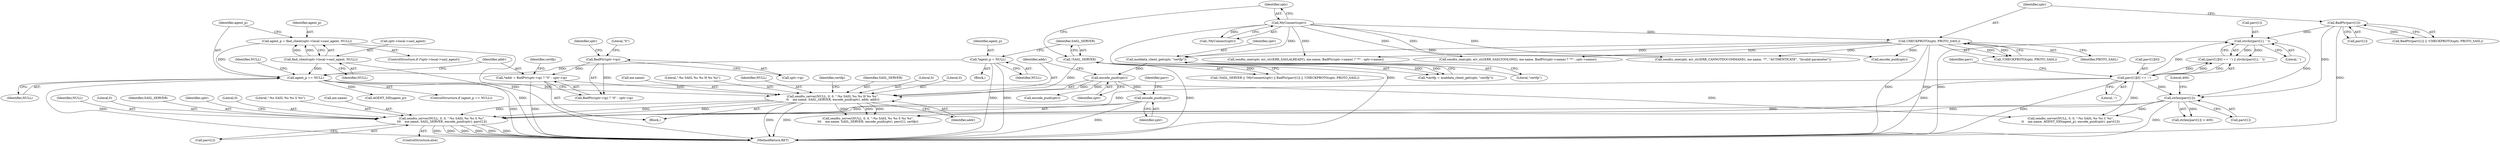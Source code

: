 digraph "0_unrealircd_f473e355e1dc422c4f019dbf86bc50ba1a34a766@API" {
"1000275" [label="(Call,sendto_server(NULL, 0, 0, \":%s SASL %s %s S %s\",\n\t\t\t    me.name, SASL_SERVER, encode_puid(sptr), parv[1]))"];
"1000244" [label="(Call,sendto_server(NULL, 0, 0, \":%s SASL %s %s H %s %s\",\n\t\t    me.name, SASL_SERVER, encode_puid(sptr), addr, addr))"];
"1000222" [label="(Call,agent_p == NULL)"];
"1000212" [label="(Call,agent_p = find_client(sptr->local->sasl_agent, NULL))"];
"1000214" [label="(Call,find_client(sptr->local->sasl_agent, NULL))"];
"1000105" [label="(Call,*agent_p = NULL)"];
"1000110" [label="(Call,!SASL_SERVER)"];
"1000253" [label="(Call,encode_puid(sptr))"];
"1000241" [label="(Call,moddata_client_get(sptr, \"certfp\"))"];
"1000122" [label="(Call,CHECKPROTO(sptr, PROTO_SASL))"];
"1000114" [label="(Call,MyConnect(sptr))"];
"1000227" [label="(Call,*addr = BadPtr(sptr->ip) ? \"0\" : sptr->ip)"];
"1000230" [label="(Call,BadPtr(sptr->ip))"];
"1000284" [label="(Call,encode_puid(sptr))"];
"1000181" [label="(Call,strlen(parv[1]))"];
"1000154" [label="(Call,parv[1][0] == ':')"];
"1000117" [label="(Call,BadPtr(parv[1]))"];
"1000161" [label="(Call,strchr(parv[1], ' '))"];
"1000246" [label="(Literal,0)"];
"1000244" [label="(Call,sendto_server(NULL, 0, 0, \":%s SASL %s %s H %s %s\",\n\t\t    me.name, SASL_SERVER, encode_puid(sptr), addr, addr))"];
"1000249" [label="(Call,me.name)"];
"1000228" [label="(Identifier,addr)"];
"1000180" [label="(Call,strlen(parv[1]) > 400)"];
"1000105" [label="(Call,*agent_p = NULL)"];
"1000153" [label="(Call,(parv[1][0] == ':') || strchr(parv[1], ' '))"];
"1000103" [label="(Block,)"];
"1000123" [label="(Identifier,sptr)"];
"1000155" [label="(Call,parv[1][0])"];
"1000300" [label="(Call,encode_puid(sptr))"];
"1000258" [label="(Identifier,certfp)"];
"1000239" [label="(Call,*certfp = moddata_client_get(sptr, \"certfp\"))"];
"1000111" [label="(Identifier,SASL_SERVER)"];
"1000106" [label="(Identifier,agent_p)"];
"1000280" [label="(Call,me.name)"];
"1000276" [label="(Identifier,NULL)"];
"1000241" [label="(Call,moddata_client_get(sptr, \"certfp\"))"];
"1000212" [label="(Call,agent_p = find_client(sptr->local->sasl_agent, NULL))"];
"1000236" [label="(Identifier,sptr)"];
"1000114" [label="(Call,MyConnect(sptr))"];
"1000277" [label="(Literal,0)"];
"1000181" [label="(Call,strlen(parv[1]))"];
"1000121" [label="(Call,!CHECKPROTO(sptr, PROTO_SASL))"];
"1000213" [label="(Identifier,agent_p)"];
"1000182" [label="(Call,parv[1])"];
"1000259" [label="(Call,sendto_server(NULL, 0, 0, \":%s SASL %s %s S %s %s\",\n\t\t\t    me.name, SASL_SERVER, encode_puid(sptr), parv[1], certfp))"];
"1000162" [label="(Call,parv[1])"];
"1000242" [label="(Identifier,sptr)"];
"1000163" [label="(Identifier,parv)"];
"1000118" [label="(Call,parv[1])"];
"1000284" [label="(Call,encode_puid(sptr))"];
"1000275" [label="(Call,sendto_server(NULL, 0, 0, \":%s SASL %s %s S %s\",\n\t\t\t    me.name, SASL_SERVER, encode_puid(sptr), parv[1]))"];
"1000240" [label="(Identifier,certfp)"];
"1000185" [label="(Literal,400)"];
"1000222" [label="(Call,agent_p == NULL)"];
"1000229" [label="(Call,BadPtr(sptr->ip) ? \"0\" : sptr->ip)"];
"1000252" [label="(Identifier,SASL_SERVER)"];
"1000274" [label="(ControlStructure,else)"];
"1000134" [label="(Call,sendto_one(sptr, err_str(ERR_SASLALREADY), me.name, BadPtr(sptr->name) ? \"*\" : sptr->name))"];
"1000298" [label="(Call,AGENT_SID(agent_p))"];
"1000220" [label="(Identifier,NULL)"];
"1000116" [label="(Call,BadPtr(parv[1]) || !CHECKPROTO(sptr, PROTO_SASL))"];
"1000214" [label="(Call,find_client(sptr->local->sasl_agent, NULL))"];
"1000285" [label="(Identifier,sptr)"];
"1000234" [label="(Literal,\"0\")"];
"1000255" [label="(Identifier,addr)"];
"1000256" [label="(Identifier,addr)"];
"1000279" [label="(Literal,\":%s SASL %s %s S %s\")"];
"1000154" [label="(Call,parv[1][0] == ':')"];
"1000117" [label="(Call,BadPtr(parv[1]))"];
"1000283" [label="(Identifier,SASL_SERVER)"];
"1000268" [label="(Call,encode_puid(sptr))"];
"1000110" [label="(Call,!SASL_SERVER)"];
"1000253" [label="(Call,encode_puid(sptr))"];
"1000308" [label="(Identifier,sptr)"];
"1000223" [label="(Identifier,agent_p)"];
"1000113" [label="(Call,!MyConnect(sptr))"];
"1000254" [label="(Identifier,sptr)"];
"1000165" [label="(Literal,' ')"];
"1000107" [label="(Identifier,NULL)"];
"1000287" [label="(Identifier,parv)"];
"1000122" [label="(Call,CHECKPROTO(sptr, PROTO_SASL))"];
"1000187" [label="(Call,sendto_one(sptr, err_str(ERR_SASLTOOLONG), me.name, BadPtr(sptr->name) ? \"*\" : sptr->name))"];
"1000225" [label="(Block,)"];
"1000231" [label="(Call,sptr->ip)"];
"1000167" [label="(Call,sendto_one(sptr, err_str(ERR_CANNOTDOCOMMAND), me.name, \"*\", \"AUTHENTICATE\", \"Invalid parameter\"))"];
"1000248" [label="(Literal,\":%s SASL %s %s H %s %s\")"];
"1000286" [label="(Call,parv[1])"];
"1000243" [label="(Literal,\"certfp\")"];
"1000291" [label="(Identifier,NULL)"];
"1000109" [label="(Call,!SASL_SERVER || !MyConnect(sptr) || BadPtr(parv[1]) || !CHECKPROTO(sptr, PROTO_SASL))"];
"1000124" [label="(Identifier,PROTO_SASL)"];
"1000115" [label="(Identifier,sptr)"];
"1000227" [label="(Call,*addr = BadPtr(sptr->ip) ? \"0\" : sptr->ip)"];
"1000161" [label="(Call,strchr(parv[1], ' '))"];
"1000160" [label="(Literal,':')"];
"1000290" [label="(Call,sendto_server(NULL, 0, 0, \":%s SASL %s %s C %s\",\n\t\t    me.name, AGENT_SID(agent_p), encode_puid(sptr), parv[1]))"];
"1000221" [label="(ControlStructure,if (agent_p == NULL))"];
"1000230" [label="(Call,BadPtr(sptr->ip))"];
"1000313" [label="(MethodReturn,RET)"];
"1000247" [label="(Literal,0)"];
"1000224" [label="(Identifier,NULL)"];
"1000278" [label="(Literal,0)"];
"1000245" [label="(Identifier,NULL)"];
"1000205" [label="(ControlStructure,if (*sptr->local->sasl_agent))"];
"1000215" [label="(Call,sptr->local->sasl_agent)"];
"1000275" -> "1000274"  [label="AST: "];
"1000275" -> "1000286"  [label="CFG: "];
"1000276" -> "1000275"  [label="AST: "];
"1000277" -> "1000275"  [label="AST: "];
"1000278" -> "1000275"  [label="AST: "];
"1000279" -> "1000275"  [label="AST: "];
"1000280" -> "1000275"  [label="AST: "];
"1000283" -> "1000275"  [label="AST: "];
"1000284" -> "1000275"  [label="AST: "];
"1000286" -> "1000275"  [label="AST: "];
"1000308" -> "1000275"  [label="CFG: "];
"1000275" -> "1000313"  [label="DDG: "];
"1000275" -> "1000313"  [label="DDG: "];
"1000275" -> "1000313"  [label="DDG: "];
"1000275" -> "1000313"  [label="DDG: "];
"1000275" -> "1000313"  [label="DDG: "];
"1000275" -> "1000313"  [label="DDG: "];
"1000244" -> "1000275"  [label="DDG: "];
"1000244" -> "1000275"  [label="DDG: "];
"1000244" -> "1000275"  [label="DDG: "];
"1000284" -> "1000275"  [label="DDG: "];
"1000181" -> "1000275"  [label="DDG: "];
"1000154" -> "1000275"  [label="DDG: "];
"1000244" -> "1000225"  [label="AST: "];
"1000244" -> "1000256"  [label="CFG: "];
"1000245" -> "1000244"  [label="AST: "];
"1000246" -> "1000244"  [label="AST: "];
"1000247" -> "1000244"  [label="AST: "];
"1000248" -> "1000244"  [label="AST: "];
"1000249" -> "1000244"  [label="AST: "];
"1000252" -> "1000244"  [label="AST: "];
"1000253" -> "1000244"  [label="AST: "];
"1000255" -> "1000244"  [label="AST: "];
"1000256" -> "1000244"  [label="AST: "];
"1000258" -> "1000244"  [label="CFG: "];
"1000244" -> "1000313"  [label="DDG: "];
"1000244" -> "1000313"  [label="DDG: "];
"1000222" -> "1000244"  [label="DDG: "];
"1000110" -> "1000244"  [label="DDG: "];
"1000253" -> "1000244"  [label="DDG: "];
"1000227" -> "1000244"  [label="DDG: "];
"1000244" -> "1000259"  [label="DDG: "];
"1000244" -> "1000259"  [label="DDG: "];
"1000244" -> "1000259"  [label="DDG: "];
"1000222" -> "1000221"  [label="AST: "];
"1000222" -> "1000224"  [label="CFG: "];
"1000223" -> "1000222"  [label="AST: "];
"1000224" -> "1000222"  [label="AST: "];
"1000228" -> "1000222"  [label="CFG: "];
"1000291" -> "1000222"  [label="CFG: "];
"1000222" -> "1000313"  [label="DDG: "];
"1000222" -> "1000313"  [label="DDG: "];
"1000212" -> "1000222"  [label="DDG: "];
"1000105" -> "1000222"  [label="DDG: "];
"1000214" -> "1000222"  [label="DDG: "];
"1000222" -> "1000290"  [label="DDG: "];
"1000222" -> "1000298"  [label="DDG: "];
"1000212" -> "1000205"  [label="AST: "];
"1000212" -> "1000214"  [label="CFG: "];
"1000213" -> "1000212"  [label="AST: "];
"1000214" -> "1000212"  [label="AST: "];
"1000223" -> "1000212"  [label="CFG: "];
"1000212" -> "1000313"  [label="DDG: "];
"1000214" -> "1000212"  [label="DDG: "];
"1000214" -> "1000212"  [label="DDG: "];
"1000214" -> "1000220"  [label="CFG: "];
"1000215" -> "1000214"  [label="AST: "];
"1000220" -> "1000214"  [label="AST: "];
"1000214" -> "1000313"  [label="DDG: "];
"1000105" -> "1000103"  [label="AST: "];
"1000105" -> "1000107"  [label="CFG: "];
"1000106" -> "1000105"  [label="AST: "];
"1000107" -> "1000105"  [label="AST: "];
"1000111" -> "1000105"  [label="CFG: "];
"1000105" -> "1000313"  [label="DDG: "];
"1000105" -> "1000313"  [label="DDG: "];
"1000110" -> "1000109"  [label="AST: "];
"1000110" -> "1000111"  [label="CFG: "];
"1000111" -> "1000110"  [label="AST: "];
"1000115" -> "1000110"  [label="CFG: "];
"1000109" -> "1000110"  [label="CFG: "];
"1000110" -> "1000313"  [label="DDG: "];
"1000110" -> "1000109"  [label="DDG: "];
"1000253" -> "1000254"  [label="CFG: "];
"1000254" -> "1000253"  [label="AST: "];
"1000255" -> "1000253"  [label="CFG: "];
"1000241" -> "1000253"  [label="DDG: "];
"1000253" -> "1000268"  [label="DDG: "];
"1000253" -> "1000284"  [label="DDG: "];
"1000241" -> "1000239"  [label="AST: "];
"1000241" -> "1000243"  [label="CFG: "];
"1000242" -> "1000241"  [label="AST: "];
"1000243" -> "1000241"  [label="AST: "];
"1000239" -> "1000241"  [label="CFG: "];
"1000241" -> "1000239"  [label="DDG: "];
"1000241" -> "1000239"  [label="DDG: "];
"1000122" -> "1000241"  [label="DDG: "];
"1000114" -> "1000241"  [label="DDG: "];
"1000122" -> "1000121"  [label="AST: "];
"1000122" -> "1000124"  [label="CFG: "];
"1000123" -> "1000122"  [label="AST: "];
"1000124" -> "1000122"  [label="AST: "];
"1000121" -> "1000122"  [label="CFG: "];
"1000122" -> "1000313"  [label="DDG: "];
"1000122" -> "1000313"  [label="DDG: "];
"1000122" -> "1000121"  [label="DDG: "];
"1000122" -> "1000121"  [label="DDG: "];
"1000114" -> "1000122"  [label="DDG: "];
"1000122" -> "1000134"  [label="DDG: "];
"1000122" -> "1000167"  [label="DDG: "];
"1000122" -> "1000187"  [label="DDG: "];
"1000122" -> "1000300"  [label="DDG: "];
"1000114" -> "1000113"  [label="AST: "];
"1000114" -> "1000115"  [label="CFG: "];
"1000115" -> "1000114"  [label="AST: "];
"1000113" -> "1000114"  [label="CFG: "];
"1000114" -> "1000313"  [label="DDG: "];
"1000114" -> "1000113"  [label="DDG: "];
"1000114" -> "1000134"  [label="DDG: "];
"1000114" -> "1000167"  [label="DDG: "];
"1000114" -> "1000187"  [label="DDG: "];
"1000114" -> "1000300"  [label="DDG: "];
"1000227" -> "1000225"  [label="AST: "];
"1000227" -> "1000229"  [label="CFG: "];
"1000228" -> "1000227"  [label="AST: "];
"1000229" -> "1000227"  [label="AST: "];
"1000240" -> "1000227"  [label="CFG: "];
"1000227" -> "1000313"  [label="DDG: "];
"1000230" -> "1000227"  [label="DDG: "];
"1000230" -> "1000229"  [label="AST: "];
"1000230" -> "1000231"  [label="CFG: "];
"1000231" -> "1000230"  [label="AST: "];
"1000234" -> "1000230"  [label="CFG: "];
"1000236" -> "1000230"  [label="CFG: "];
"1000230" -> "1000229"  [label="DDG: "];
"1000284" -> "1000285"  [label="CFG: "];
"1000285" -> "1000284"  [label="AST: "];
"1000287" -> "1000284"  [label="CFG: "];
"1000284" -> "1000313"  [label="DDG: "];
"1000181" -> "1000180"  [label="AST: "];
"1000181" -> "1000182"  [label="CFG: "];
"1000182" -> "1000181"  [label="AST: "];
"1000185" -> "1000181"  [label="CFG: "];
"1000181" -> "1000313"  [label="DDG: "];
"1000181" -> "1000180"  [label="DDG: "];
"1000154" -> "1000181"  [label="DDG: "];
"1000117" -> "1000181"  [label="DDG: "];
"1000161" -> "1000181"  [label="DDG: "];
"1000181" -> "1000259"  [label="DDG: "];
"1000181" -> "1000290"  [label="DDG: "];
"1000154" -> "1000153"  [label="AST: "];
"1000154" -> "1000160"  [label="CFG: "];
"1000155" -> "1000154"  [label="AST: "];
"1000160" -> "1000154"  [label="AST: "];
"1000163" -> "1000154"  [label="CFG: "];
"1000153" -> "1000154"  [label="CFG: "];
"1000154" -> "1000313"  [label="DDG: "];
"1000154" -> "1000153"  [label="DDG: "];
"1000154" -> "1000153"  [label="DDG: "];
"1000154" -> "1000161"  [label="DDG: "];
"1000154" -> "1000259"  [label="DDG: "];
"1000154" -> "1000290"  [label="DDG: "];
"1000117" -> "1000116"  [label="AST: "];
"1000117" -> "1000118"  [label="CFG: "];
"1000118" -> "1000117"  [label="AST: "];
"1000123" -> "1000117"  [label="CFG: "];
"1000116" -> "1000117"  [label="CFG: "];
"1000117" -> "1000313"  [label="DDG: "];
"1000117" -> "1000116"  [label="DDG: "];
"1000117" -> "1000161"  [label="DDG: "];
"1000161" -> "1000153"  [label="AST: "];
"1000161" -> "1000165"  [label="CFG: "];
"1000162" -> "1000161"  [label="AST: "];
"1000165" -> "1000161"  [label="AST: "];
"1000153" -> "1000161"  [label="CFG: "];
"1000161" -> "1000313"  [label="DDG: "];
"1000161" -> "1000153"  [label="DDG: "];
"1000161" -> "1000153"  [label="DDG: "];
}
